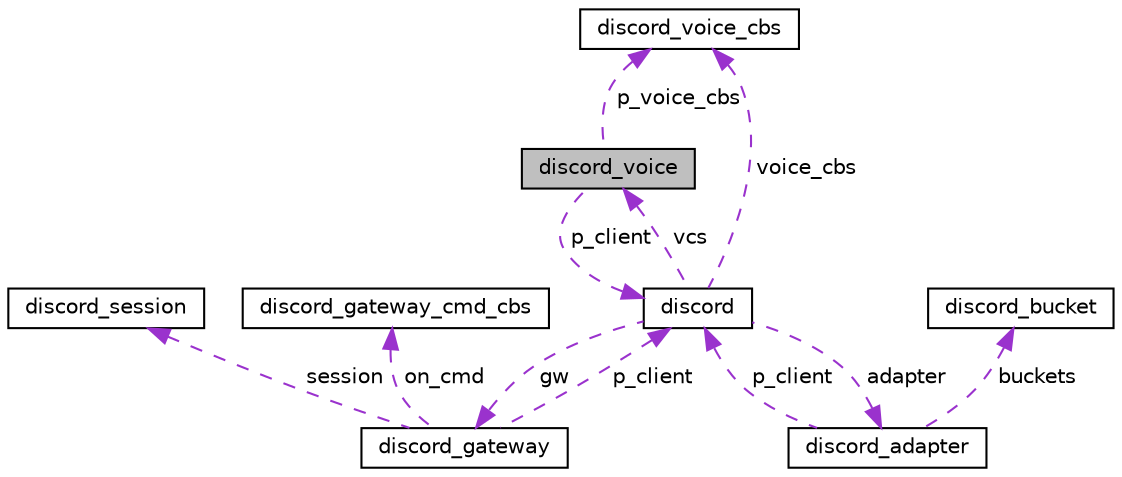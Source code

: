 digraph "discord_voice"
{
 // LATEX_PDF_SIZE
  edge [fontname="Helvetica",fontsize="10",labelfontname="Helvetica",labelfontsize="10"];
  node [fontname="Helvetica",fontsize="10",shape=record];
  Node1 [label="discord_voice",height=0.2,width=0.4,color="black", fillcolor="grey75", style="filled", fontcolor="black",tooltip=" "];
  Node2 -> Node1 [dir="back",color="darkorchid3",fontsize="10",style="dashed",label=" p_voice_cbs" ,fontname="Helvetica"];
  Node2 [label="discord_voice_cbs",height=0.2,width=0.4,color="black", fillcolor="white", style="filled",URL="$structdiscord__voice__cbs.html",tooltip=" "];
  Node3 -> Node1 [dir="back",color="darkorchid3",fontsize="10",style="dashed",label=" p_client" ,fontname="Helvetica"];
  Node3 [label="discord",height=0.2,width=0.4,color="black", fillcolor="white", style="filled",URL="$structdiscord.html",tooltip="The Discord Client structure."];
  Node2 -> Node3 [dir="back",color="darkorchid3",fontsize="10",style="dashed",label=" voice_cbs" ,fontname="Helvetica"];
  Node4 -> Node3 [dir="back",color="darkorchid3",fontsize="10",style="dashed",label=" adapter" ,fontname="Helvetica"];
  Node4 [label="discord_adapter",height=0.2,width=0.4,color="black", fillcolor="white", style="filled",URL="$structdiscord__adapter.html",tooltip="The handle used for performing HTTP Requests."];
  Node3 -> Node4 [dir="back",color="darkorchid3",fontsize="10",style="dashed",label=" p_client" ,fontname="Helvetica"];
  Node5 -> Node4 [dir="back",color="darkorchid3",fontsize="10",style="dashed",label=" buckets" ,fontname="Helvetica"];
  Node5 [label="discord_bucket",height=0.2,width=0.4,color="black", fillcolor="white", style="filled",URL="$structdiscord__bucket.html",tooltip="The bucket struct that will handle ratelimiting."];
  Node6 -> Node3 [dir="back",color="darkorchid3",fontsize="10",style="dashed",label=" gw" ,fontname="Helvetica"];
  Node6 [label="discord_gateway",height=0.2,width=0.4,color="black", fillcolor="white", style="filled",URL="$structdiscord__gateway.html",tooltip="The handle used for establishing a Discord Gateway connection via WebSockets."];
  Node3 -> Node6 [dir="back",color="darkorchid3",fontsize="10",style="dashed",label=" p_client" ,fontname="Helvetica"];
  Node7 -> Node6 [dir="back",color="darkorchid3",fontsize="10",style="dashed",label=" session" ,fontname="Helvetica"];
  Node7 [label="discord_session",height=0.2,width=0.4,color="black", fillcolor="white", style="filled",URL="$structdiscord__session.html",tooltip=" "];
  Node8 -> Node6 [dir="back",color="darkorchid3",fontsize="10",style="dashed",label=" on_cmd" ,fontname="Helvetica"];
  Node8 [label="discord_gateway_cmd_cbs",height=0.2,width=0.4,color="black", fillcolor="white", style="filled",URL="$structdiscord__gateway__cmd__cbs.html",tooltip=" "];
  Node1 -> Node3 [dir="back",color="darkorchid3",fontsize="10",style="dashed",label=" vcs" ,fontname="Helvetica"];
}
